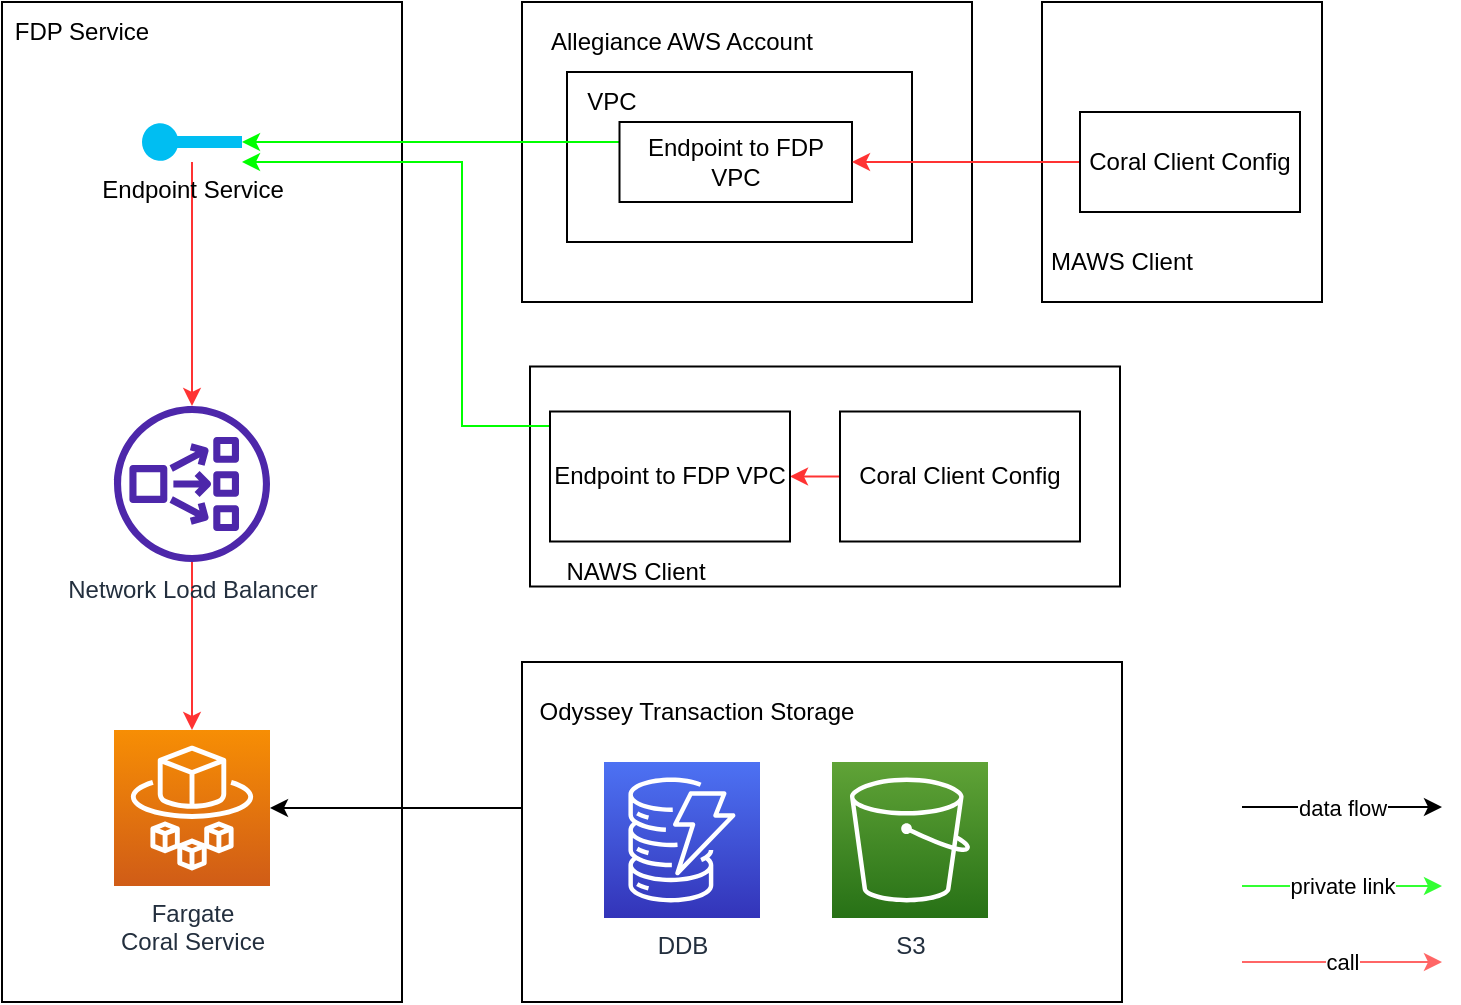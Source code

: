 <mxfile version="20.0.3" type="github">
  <diagram id="oJZg52ct1Pd1slOL2GzM" name="Page-1">
    <mxGraphModel dx="1469" dy="799" grid="1" gridSize="10" guides="1" tooltips="1" connect="1" arrows="1" fold="1" page="1" pageScale="1" pageWidth="850" pageHeight="1100" math="0" shadow="0">
      <root>
        <mxCell id="0" />
        <mxCell id="1" parent="0" />
        <mxCell id="cMnm3cisJu9UoIlnLkDJ-31" value="" style="rounded=0;whiteSpace=wrap;html=1;" vertex="1" parent="1">
          <mxGeometry x="720" y="170" width="140" height="150" as="geometry" />
        </mxCell>
        <mxCell id="cMnm3cisJu9UoIlnLkDJ-1" value="" style="rounded=0;whiteSpace=wrap;html=1;" vertex="1" parent="1">
          <mxGeometry x="200" y="170" width="200" height="500" as="geometry" />
        </mxCell>
        <mxCell id="cMnm3cisJu9UoIlnLkDJ-2" value="FDP Service" style="text;html=1;strokeColor=none;fillColor=none;align=center;verticalAlign=middle;whiteSpace=wrap;rounded=0;" vertex="1" parent="1">
          <mxGeometry x="200" y="170" width="80" height="30" as="geometry" />
        </mxCell>
        <mxCell id="cMnm3cisJu9UoIlnLkDJ-10" style="edgeStyle=orthogonalEdgeStyle;rounded=0;orthogonalLoop=1;jettySize=auto;html=1;" edge="1" parent="1" source="cMnm3cisJu9UoIlnLkDJ-4" target="cMnm3cisJu9UoIlnLkDJ-8">
          <mxGeometry relative="1" as="geometry">
            <Array as="points">
              <mxPoint x="400" y="573" />
              <mxPoint x="400" y="573" />
            </Array>
          </mxGeometry>
        </mxCell>
        <mxCell id="cMnm3cisJu9UoIlnLkDJ-4" value="" style="rounded=0;whiteSpace=wrap;html=1;" vertex="1" parent="1">
          <mxGeometry x="460" y="500" width="300" height="170" as="geometry" />
        </mxCell>
        <mxCell id="cMnm3cisJu9UoIlnLkDJ-3" value="DDB" style="sketch=0;points=[[0,0,0],[0.25,0,0],[0.5,0,0],[0.75,0,0],[1,0,0],[0,1,0],[0.25,1,0],[0.5,1,0],[0.75,1,0],[1,1,0],[0,0.25,0],[0,0.5,0],[0,0.75,0],[1,0.25,0],[1,0.5,0],[1,0.75,0]];outlineConnect=0;fontColor=#232F3E;gradientColor=#4D72F3;gradientDirection=north;fillColor=#3334B9;strokeColor=#ffffff;dashed=0;verticalLabelPosition=bottom;verticalAlign=top;align=center;html=1;fontSize=12;fontStyle=0;aspect=fixed;shape=mxgraph.aws4.resourceIcon;resIcon=mxgraph.aws4.dynamodb;" vertex="1" parent="1">
          <mxGeometry x="501" y="550" width="78" height="78" as="geometry" />
        </mxCell>
        <mxCell id="cMnm3cisJu9UoIlnLkDJ-5" value="Odyssey Transaction Storage" style="text;html=1;strokeColor=none;fillColor=none;align=center;verticalAlign=middle;whiteSpace=wrap;rounded=0;" vertex="1" parent="1">
          <mxGeometry x="450" y="510" width="195" height="30" as="geometry" />
        </mxCell>
        <mxCell id="cMnm3cisJu9UoIlnLkDJ-6" value="S3" style="sketch=0;points=[[0,0,0],[0.25,0,0],[0.5,0,0],[0.75,0,0],[1,0,0],[0,1,0],[0.25,1,0],[0.5,1,0],[0.75,1,0],[1,1,0],[0,0.25,0],[0,0.5,0],[0,0.75,0],[1,0.25,0],[1,0.5,0],[1,0.75,0]];outlineConnect=0;fontColor=#232F3E;gradientColor=#60A337;gradientDirection=north;fillColor=#277116;strokeColor=#ffffff;dashed=0;verticalLabelPosition=bottom;verticalAlign=top;align=center;html=1;fontSize=12;fontStyle=0;aspect=fixed;shape=mxgraph.aws4.resourceIcon;resIcon=mxgraph.aws4.s3;" vertex="1" parent="1">
          <mxGeometry x="615" y="550" width="78" height="78" as="geometry" />
        </mxCell>
        <mxCell id="cMnm3cisJu9UoIlnLkDJ-14" style="edgeStyle=orthogonalEdgeStyle;rounded=0;orthogonalLoop=1;jettySize=auto;html=1;strokeColor=#FF3333;" edge="1" parent="1" source="cMnm3cisJu9UoIlnLkDJ-7" target="cMnm3cisJu9UoIlnLkDJ-8">
          <mxGeometry relative="1" as="geometry" />
        </mxCell>
        <mxCell id="cMnm3cisJu9UoIlnLkDJ-7" value="Network Load Balancer" style="sketch=0;outlineConnect=0;fontColor=#232F3E;gradientColor=none;fillColor=#4D27AA;strokeColor=none;dashed=0;verticalLabelPosition=bottom;verticalAlign=top;align=center;html=1;fontSize=12;fontStyle=0;aspect=fixed;pointerEvents=1;shape=mxgraph.aws4.network_load_balancer;" vertex="1" parent="1">
          <mxGeometry x="256" y="372" width="78" height="78" as="geometry" />
        </mxCell>
        <mxCell id="cMnm3cisJu9UoIlnLkDJ-8" value="Fargate &lt;br&gt;Coral Service" style="sketch=0;points=[[0,0,0],[0.25,0,0],[0.5,0,0],[0.75,0,0],[1,0,0],[0,1,0],[0.25,1,0],[0.5,1,0],[0.75,1,0],[1,1,0],[0,0.25,0],[0,0.5,0],[0,0.75,0],[1,0.25,0],[1,0.5,0],[1,0.75,0]];outlineConnect=0;fontColor=#232F3E;gradientColor=#F78E04;gradientDirection=north;fillColor=#D05C17;strokeColor=#ffffff;dashed=0;verticalLabelPosition=bottom;verticalAlign=top;align=center;html=1;fontSize=12;fontStyle=0;aspect=fixed;shape=mxgraph.aws4.resourceIcon;resIcon=mxgraph.aws4.fargate;" vertex="1" parent="1">
          <mxGeometry x="256" y="534" width="78" height="78" as="geometry" />
        </mxCell>
        <mxCell id="cMnm3cisJu9UoIlnLkDJ-11" style="edgeStyle=orthogonalEdgeStyle;rounded=0;orthogonalLoop=1;jettySize=auto;html=1;strokeColor=#FF3333;" edge="1" parent="1" source="cMnm3cisJu9UoIlnLkDJ-9" target="cMnm3cisJu9UoIlnLkDJ-7">
          <mxGeometry relative="1" as="geometry" />
        </mxCell>
        <mxCell id="cMnm3cisJu9UoIlnLkDJ-9" value="Endpoint Service" style="verticalLabelPosition=bottom;html=1;verticalAlign=top;align=center;strokeColor=none;fillColor=#00BEF2;shape=mxgraph.azure.service_endpoint;" vertex="1" parent="1">
          <mxGeometry x="270" y="230" width="50" height="20" as="geometry" />
        </mxCell>
        <mxCell id="cMnm3cisJu9UoIlnLkDJ-15" value="" style="rounded=0;whiteSpace=wrap;html=1;" vertex="1" parent="1">
          <mxGeometry x="460" y="170" width="225" height="150" as="geometry" />
        </mxCell>
        <mxCell id="cMnm3cisJu9UoIlnLkDJ-16" value="Allegiance AWS Account" style="text;html=1;strokeColor=none;fillColor=none;align=center;verticalAlign=middle;whiteSpace=wrap;rounded=0;" vertex="1" parent="1">
          <mxGeometry x="465" y="175" width="150" height="30" as="geometry" />
        </mxCell>
        <mxCell id="cMnm3cisJu9UoIlnLkDJ-17" value="" style="rounded=0;whiteSpace=wrap;html=1;" vertex="1" parent="1">
          <mxGeometry x="482.5" y="205" width="172.5" height="85" as="geometry" />
        </mxCell>
        <mxCell id="cMnm3cisJu9UoIlnLkDJ-18" value="VPC" style="text;html=1;strokeColor=none;fillColor=none;align=center;verticalAlign=middle;whiteSpace=wrap;rounded=0;" vertex="1" parent="1">
          <mxGeometry x="475" y="205" width="60" height="30" as="geometry" />
        </mxCell>
        <mxCell id="cMnm3cisJu9UoIlnLkDJ-20" style="edgeStyle=orthogonalEdgeStyle;rounded=0;orthogonalLoop=1;jettySize=auto;html=1;entryX=1;entryY=0.5;entryDx=0;entryDy=0;entryPerimeter=0;strokeColor=#00FF00;" edge="1" parent="1" source="cMnm3cisJu9UoIlnLkDJ-19" target="cMnm3cisJu9UoIlnLkDJ-9">
          <mxGeometry relative="1" as="geometry">
            <Array as="points">
              <mxPoint x="450" y="240" />
              <mxPoint x="450" y="240" />
            </Array>
          </mxGeometry>
        </mxCell>
        <mxCell id="cMnm3cisJu9UoIlnLkDJ-19" value="Endpoint to FDP VPC" style="rounded=0;whiteSpace=wrap;html=1;" vertex="1" parent="1">
          <mxGeometry x="508.75" y="230" width="116.25" height="40" as="geometry" />
        </mxCell>
        <mxCell id="cMnm3cisJu9UoIlnLkDJ-23" style="edgeStyle=orthogonalEdgeStyle;rounded=0;orthogonalLoop=1;jettySize=auto;html=1;strokeColor=#FF3333;entryX=1;entryY=0.5;entryDx=0;entryDy=0;" edge="1" parent="1" source="cMnm3cisJu9UoIlnLkDJ-21" target="cMnm3cisJu9UoIlnLkDJ-19">
          <mxGeometry relative="1" as="geometry">
            <mxPoint x="690" y="210" as="targetPoint" />
          </mxGeometry>
        </mxCell>
        <mxCell id="cMnm3cisJu9UoIlnLkDJ-21" value="Coral Client Config" style="rounded=0;whiteSpace=wrap;html=1;" vertex="1" parent="1">
          <mxGeometry x="739" y="225" width="110" height="50" as="geometry" />
        </mxCell>
        <mxCell id="cMnm3cisJu9UoIlnLkDJ-22" value="MAWS Client" style="text;html=1;strokeColor=none;fillColor=none;align=center;verticalAlign=middle;whiteSpace=wrap;rounded=0;" vertex="1" parent="1">
          <mxGeometry x="700" y="285" width="120" height="30" as="geometry" />
        </mxCell>
        <mxCell id="cMnm3cisJu9UoIlnLkDJ-25" value="" style="rounded=0;whiteSpace=wrap;html=1;" vertex="1" parent="1">
          <mxGeometry x="464" y="352.25" width="295" height="110" as="geometry" />
        </mxCell>
        <mxCell id="cMnm3cisJu9UoIlnLkDJ-28" style="edgeStyle=orthogonalEdgeStyle;rounded=0;orthogonalLoop=1;jettySize=auto;html=1;entryX=1;entryY=0.5;entryDx=0;entryDy=0;strokeColor=#FF3333;" edge="1" parent="1" source="cMnm3cisJu9UoIlnLkDJ-24" target="cMnm3cisJu9UoIlnLkDJ-26">
          <mxGeometry relative="1" as="geometry" />
        </mxCell>
        <mxCell id="cMnm3cisJu9UoIlnLkDJ-24" value="Coral Client Config" style="rounded=0;whiteSpace=wrap;html=1;" vertex="1" parent="1">
          <mxGeometry x="619" y="374.75" width="120" height="65" as="geometry" />
        </mxCell>
        <mxCell id="cMnm3cisJu9UoIlnLkDJ-29" style="edgeStyle=orthogonalEdgeStyle;rounded=0;orthogonalLoop=1;jettySize=auto;html=1;strokeColor=#00FF00;" edge="1" parent="1" source="cMnm3cisJu9UoIlnLkDJ-26" target="cMnm3cisJu9UoIlnLkDJ-9">
          <mxGeometry relative="1" as="geometry">
            <Array as="points">
              <mxPoint x="430" y="382" />
              <mxPoint x="430" y="250" />
            </Array>
          </mxGeometry>
        </mxCell>
        <mxCell id="cMnm3cisJu9UoIlnLkDJ-26" value="Endpoint to FDP VPC" style="rounded=0;whiteSpace=wrap;html=1;" vertex="1" parent="1">
          <mxGeometry x="474" y="374.75" width="120" height="65" as="geometry" />
        </mxCell>
        <mxCell id="cMnm3cisJu9UoIlnLkDJ-30" value="NAWS Client" style="text;html=1;strokeColor=none;fillColor=none;align=center;verticalAlign=middle;whiteSpace=wrap;rounded=0;" vertex="1" parent="1">
          <mxGeometry x="460" y="439.75" width="114" height="30" as="geometry" />
        </mxCell>
        <mxCell id="cMnm3cisJu9UoIlnLkDJ-33" value="private link" style="endArrow=classic;html=1;rounded=0;strokeColor=#33FF33;" edge="1" parent="1">
          <mxGeometry width="50" height="50" relative="1" as="geometry">
            <mxPoint x="820" y="612" as="sourcePoint" />
            <mxPoint x="920" y="612" as="targetPoint" />
          </mxGeometry>
        </mxCell>
        <mxCell id="cMnm3cisJu9UoIlnLkDJ-34" value="call" style="endArrow=classic;html=1;rounded=0;strokeColor=#FF6666;" edge="1" parent="1">
          <mxGeometry width="50" height="50" relative="1" as="geometry">
            <mxPoint x="820" y="650" as="sourcePoint" />
            <mxPoint x="920" y="650" as="targetPoint" />
          </mxGeometry>
        </mxCell>
        <mxCell id="cMnm3cisJu9UoIlnLkDJ-35" value="data flow" style="endArrow=classic;html=1;rounded=0;strokeColor=#000000;" edge="1" parent="1">
          <mxGeometry width="50" height="50" relative="1" as="geometry">
            <mxPoint x="820" y="572.5" as="sourcePoint" />
            <mxPoint x="920" y="572.5" as="targetPoint" />
          </mxGeometry>
        </mxCell>
      </root>
    </mxGraphModel>
  </diagram>
</mxfile>
